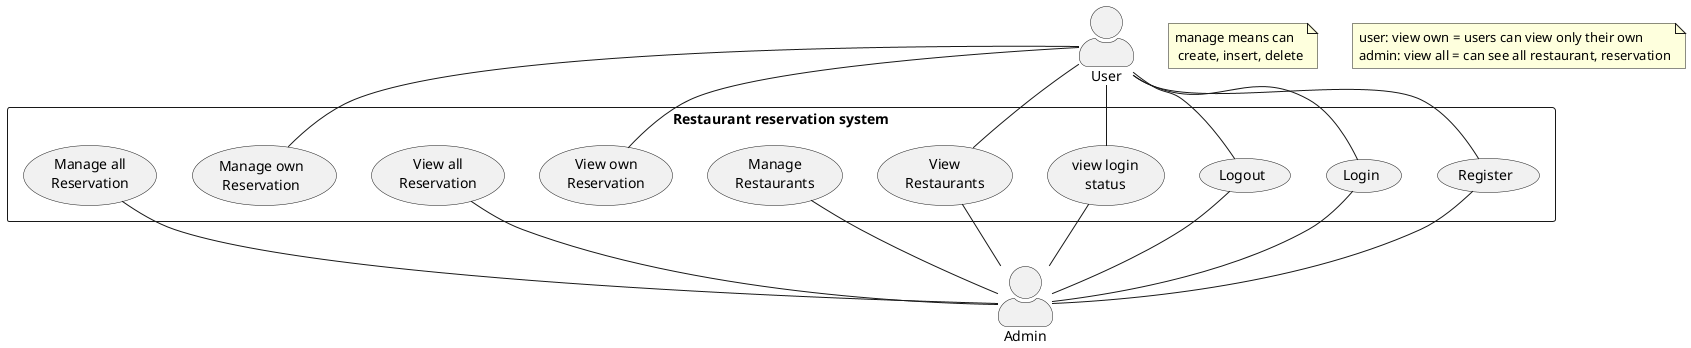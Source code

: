 @startuml Restaurant reservation system Use Case Diagram
skinparam actorStyle awesome
actor "User" as user
rectangle "Restaurant reservation system" as rrs {    
    usecase "Register" as register
    usecase "Login" as Login
    usecase "Logout" as Logout
    usecase "view login\nstatus" as getme
    usecase "View\nRestaurants" as viewRestaurants
    usecase "Manage\nRestaurants" as ManageRestaurants
    usecase "View own\nReservation" as viewOwnReserve
    usecase "View all\nReservation" as viewAllReserve
    usecase "Manage own\nReservation" as manageOwnReserve
    usecase "Manage all\nReservation" as manageAllReserve

}

user -- register
user -- Login
user -- Logout
user -- getme
user -- viewRestaurants
user -- viewOwnReserve
user -- manageOwnReserve


actor "Admin" as admin
register -- admin
Login -- admin
Logout -- admin
getme -- admin
viewRestaurants -- admin
ManageRestaurants -- admin
viewAllReserve -- admin
manageAllReserve -- admin

note "manage means can\n create, insert, delete" as manage

note "user: view own = users can view only their own\nadmin: view all = can see all restaurant, reservation" as byt

@enduml